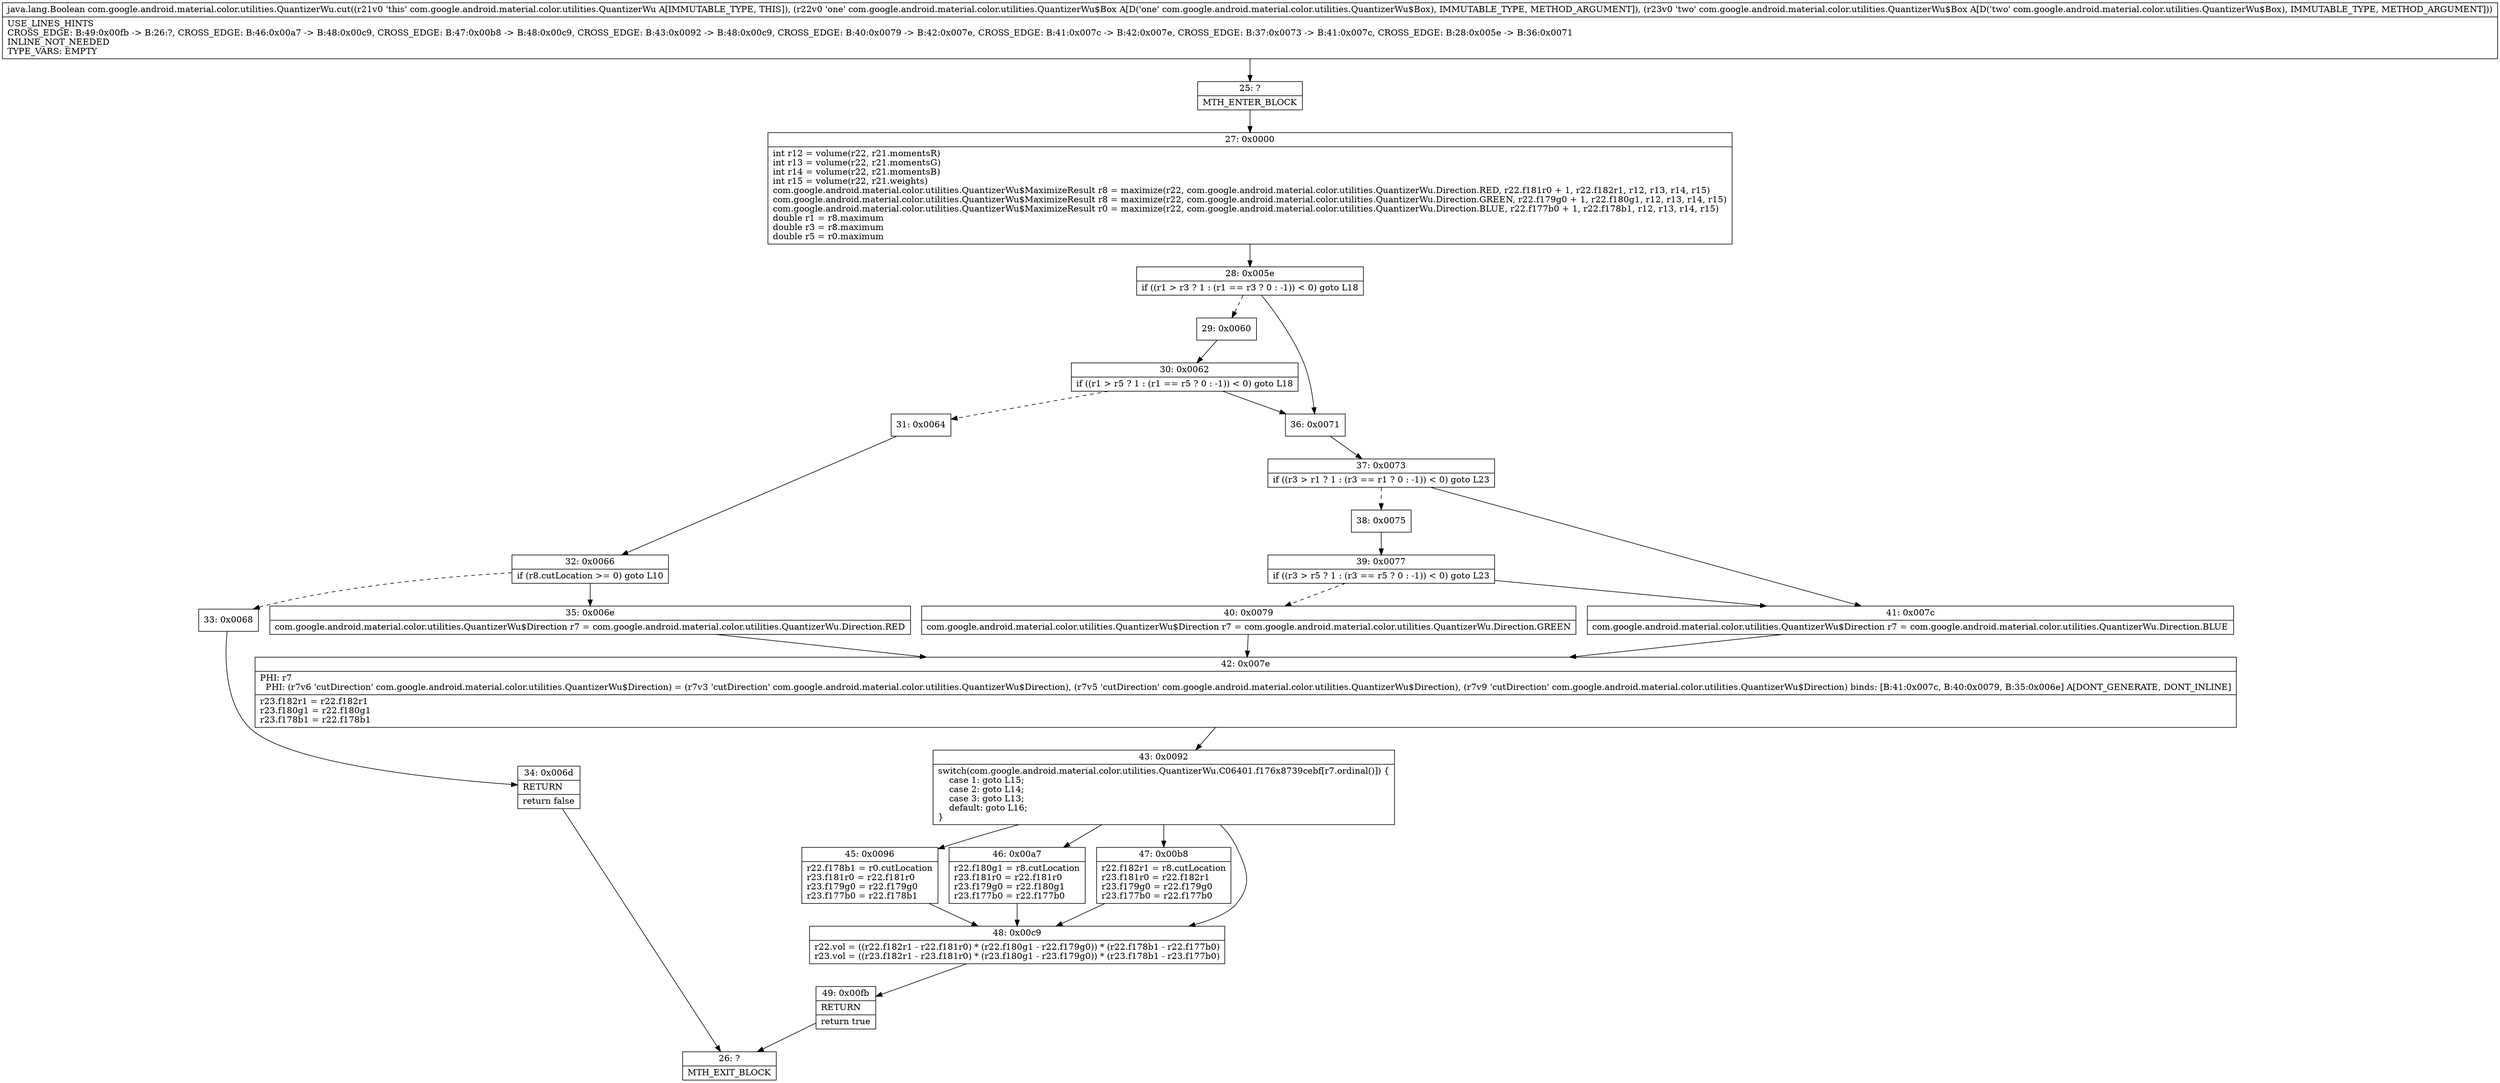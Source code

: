 digraph "CFG forcom.google.android.material.color.utilities.QuantizerWu.cut(Lcom\/google\/android\/material\/color\/utilities\/QuantizerWu$Box;Lcom\/google\/android\/material\/color\/utilities\/QuantizerWu$Box;)Ljava\/lang\/Boolean;" {
Node_25 [shape=record,label="{25\:\ ?|MTH_ENTER_BLOCK\l}"];
Node_27 [shape=record,label="{27\:\ 0x0000|int r12 = volume(r22, r21.momentsR)\lint r13 = volume(r22, r21.momentsG)\lint r14 = volume(r22, r21.momentsB)\lint r15 = volume(r22, r21.weights)\lcom.google.android.material.color.utilities.QuantizerWu$MaximizeResult r8 = maximize(r22, com.google.android.material.color.utilities.QuantizerWu.Direction.RED, r22.f181r0 + 1, r22.f182r1, r12, r13, r14, r15)\lcom.google.android.material.color.utilities.QuantizerWu$MaximizeResult r8 = maximize(r22, com.google.android.material.color.utilities.QuantizerWu.Direction.GREEN, r22.f179g0 + 1, r22.f180g1, r12, r13, r14, r15)\lcom.google.android.material.color.utilities.QuantizerWu$MaximizeResult r0 = maximize(r22, com.google.android.material.color.utilities.QuantizerWu.Direction.BLUE, r22.f177b0 + 1, r22.f178b1, r12, r13, r14, r15)\ldouble r1 = r8.maximum\ldouble r3 = r8.maximum\ldouble r5 = r0.maximum\l}"];
Node_28 [shape=record,label="{28\:\ 0x005e|if ((r1 \> r3 ? 1 : (r1 == r3 ? 0 : \-1)) \< 0) goto L18\l}"];
Node_29 [shape=record,label="{29\:\ 0x0060}"];
Node_30 [shape=record,label="{30\:\ 0x0062|if ((r1 \> r5 ? 1 : (r1 == r5 ? 0 : \-1)) \< 0) goto L18\l}"];
Node_31 [shape=record,label="{31\:\ 0x0064}"];
Node_32 [shape=record,label="{32\:\ 0x0066|if (r8.cutLocation \>= 0) goto L10\l}"];
Node_33 [shape=record,label="{33\:\ 0x0068}"];
Node_34 [shape=record,label="{34\:\ 0x006d|RETURN\l|return false\l}"];
Node_26 [shape=record,label="{26\:\ ?|MTH_EXIT_BLOCK\l}"];
Node_35 [shape=record,label="{35\:\ 0x006e|com.google.android.material.color.utilities.QuantizerWu$Direction r7 = com.google.android.material.color.utilities.QuantizerWu.Direction.RED\l}"];
Node_42 [shape=record,label="{42\:\ 0x007e|PHI: r7 \l  PHI: (r7v6 'cutDirection' com.google.android.material.color.utilities.QuantizerWu$Direction) = (r7v3 'cutDirection' com.google.android.material.color.utilities.QuantizerWu$Direction), (r7v5 'cutDirection' com.google.android.material.color.utilities.QuantizerWu$Direction), (r7v9 'cutDirection' com.google.android.material.color.utilities.QuantizerWu$Direction) binds: [B:41:0x007c, B:40:0x0079, B:35:0x006e] A[DONT_GENERATE, DONT_INLINE]\l|r23.f182r1 = r22.f182r1\lr23.f180g1 = r22.f180g1\lr23.f178b1 = r22.f178b1\l}"];
Node_43 [shape=record,label="{43\:\ 0x0092|switch(com.google.android.material.color.utilities.QuantizerWu.C06401.f176x8739cebf[r7.ordinal()]) \{\l    case 1: goto L15;\l    case 2: goto L14;\l    case 3: goto L13;\l    default: goto L16;\l\}\l}"];
Node_45 [shape=record,label="{45\:\ 0x0096|r22.f178b1 = r0.cutLocation\lr23.f181r0 = r22.f181r0\lr23.f179g0 = r22.f179g0\lr23.f177b0 = r22.f178b1\l}"];
Node_46 [shape=record,label="{46\:\ 0x00a7|r22.f180g1 = r8.cutLocation\lr23.f181r0 = r22.f181r0\lr23.f179g0 = r22.f180g1\lr23.f177b0 = r22.f177b0\l}"];
Node_47 [shape=record,label="{47\:\ 0x00b8|r22.f182r1 = r8.cutLocation\lr23.f181r0 = r22.f182r1\lr23.f179g0 = r22.f179g0\lr23.f177b0 = r22.f177b0\l}"];
Node_48 [shape=record,label="{48\:\ 0x00c9|r22.vol = ((r22.f182r1 \- r22.f181r0) * (r22.f180g1 \- r22.f179g0)) * (r22.f178b1 \- r22.f177b0)\lr23.vol = ((r23.f182r1 \- r23.f181r0) * (r23.f180g1 \- r23.f179g0)) * (r23.f178b1 \- r23.f177b0)\l}"];
Node_49 [shape=record,label="{49\:\ 0x00fb|RETURN\l|return true\l}"];
Node_36 [shape=record,label="{36\:\ 0x0071}"];
Node_37 [shape=record,label="{37\:\ 0x0073|if ((r3 \> r1 ? 1 : (r3 == r1 ? 0 : \-1)) \< 0) goto L23\l}"];
Node_38 [shape=record,label="{38\:\ 0x0075}"];
Node_39 [shape=record,label="{39\:\ 0x0077|if ((r3 \> r5 ? 1 : (r3 == r5 ? 0 : \-1)) \< 0) goto L23\l}"];
Node_40 [shape=record,label="{40\:\ 0x0079|com.google.android.material.color.utilities.QuantizerWu$Direction r7 = com.google.android.material.color.utilities.QuantizerWu.Direction.GREEN\l}"];
Node_41 [shape=record,label="{41\:\ 0x007c|com.google.android.material.color.utilities.QuantizerWu$Direction r7 = com.google.android.material.color.utilities.QuantizerWu.Direction.BLUE\l}"];
MethodNode[shape=record,label="{java.lang.Boolean com.google.android.material.color.utilities.QuantizerWu.cut((r21v0 'this' com.google.android.material.color.utilities.QuantizerWu A[IMMUTABLE_TYPE, THIS]), (r22v0 'one' com.google.android.material.color.utilities.QuantizerWu$Box A[D('one' com.google.android.material.color.utilities.QuantizerWu$Box), IMMUTABLE_TYPE, METHOD_ARGUMENT]), (r23v0 'two' com.google.android.material.color.utilities.QuantizerWu$Box A[D('two' com.google.android.material.color.utilities.QuantizerWu$Box), IMMUTABLE_TYPE, METHOD_ARGUMENT]))  | USE_LINES_HINTS\lCROSS_EDGE: B:49:0x00fb \-\> B:26:?, CROSS_EDGE: B:46:0x00a7 \-\> B:48:0x00c9, CROSS_EDGE: B:47:0x00b8 \-\> B:48:0x00c9, CROSS_EDGE: B:43:0x0092 \-\> B:48:0x00c9, CROSS_EDGE: B:40:0x0079 \-\> B:42:0x007e, CROSS_EDGE: B:41:0x007c \-\> B:42:0x007e, CROSS_EDGE: B:37:0x0073 \-\> B:41:0x007c, CROSS_EDGE: B:28:0x005e \-\> B:36:0x0071\lINLINE_NOT_NEEDED\lTYPE_VARS: EMPTY\l}"];
MethodNode -> Node_25;Node_25 -> Node_27;
Node_27 -> Node_28;
Node_28 -> Node_29[style=dashed];
Node_28 -> Node_36;
Node_29 -> Node_30;
Node_30 -> Node_31[style=dashed];
Node_30 -> Node_36;
Node_31 -> Node_32;
Node_32 -> Node_33[style=dashed];
Node_32 -> Node_35;
Node_33 -> Node_34;
Node_34 -> Node_26;
Node_35 -> Node_42;
Node_42 -> Node_43;
Node_43 -> Node_45;
Node_43 -> Node_46;
Node_43 -> Node_47;
Node_43 -> Node_48;
Node_45 -> Node_48;
Node_46 -> Node_48;
Node_47 -> Node_48;
Node_48 -> Node_49;
Node_49 -> Node_26;
Node_36 -> Node_37;
Node_37 -> Node_38[style=dashed];
Node_37 -> Node_41;
Node_38 -> Node_39;
Node_39 -> Node_40[style=dashed];
Node_39 -> Node_41;
Node_40 -> Node_42;
Node_41 -> Node_42;
}

